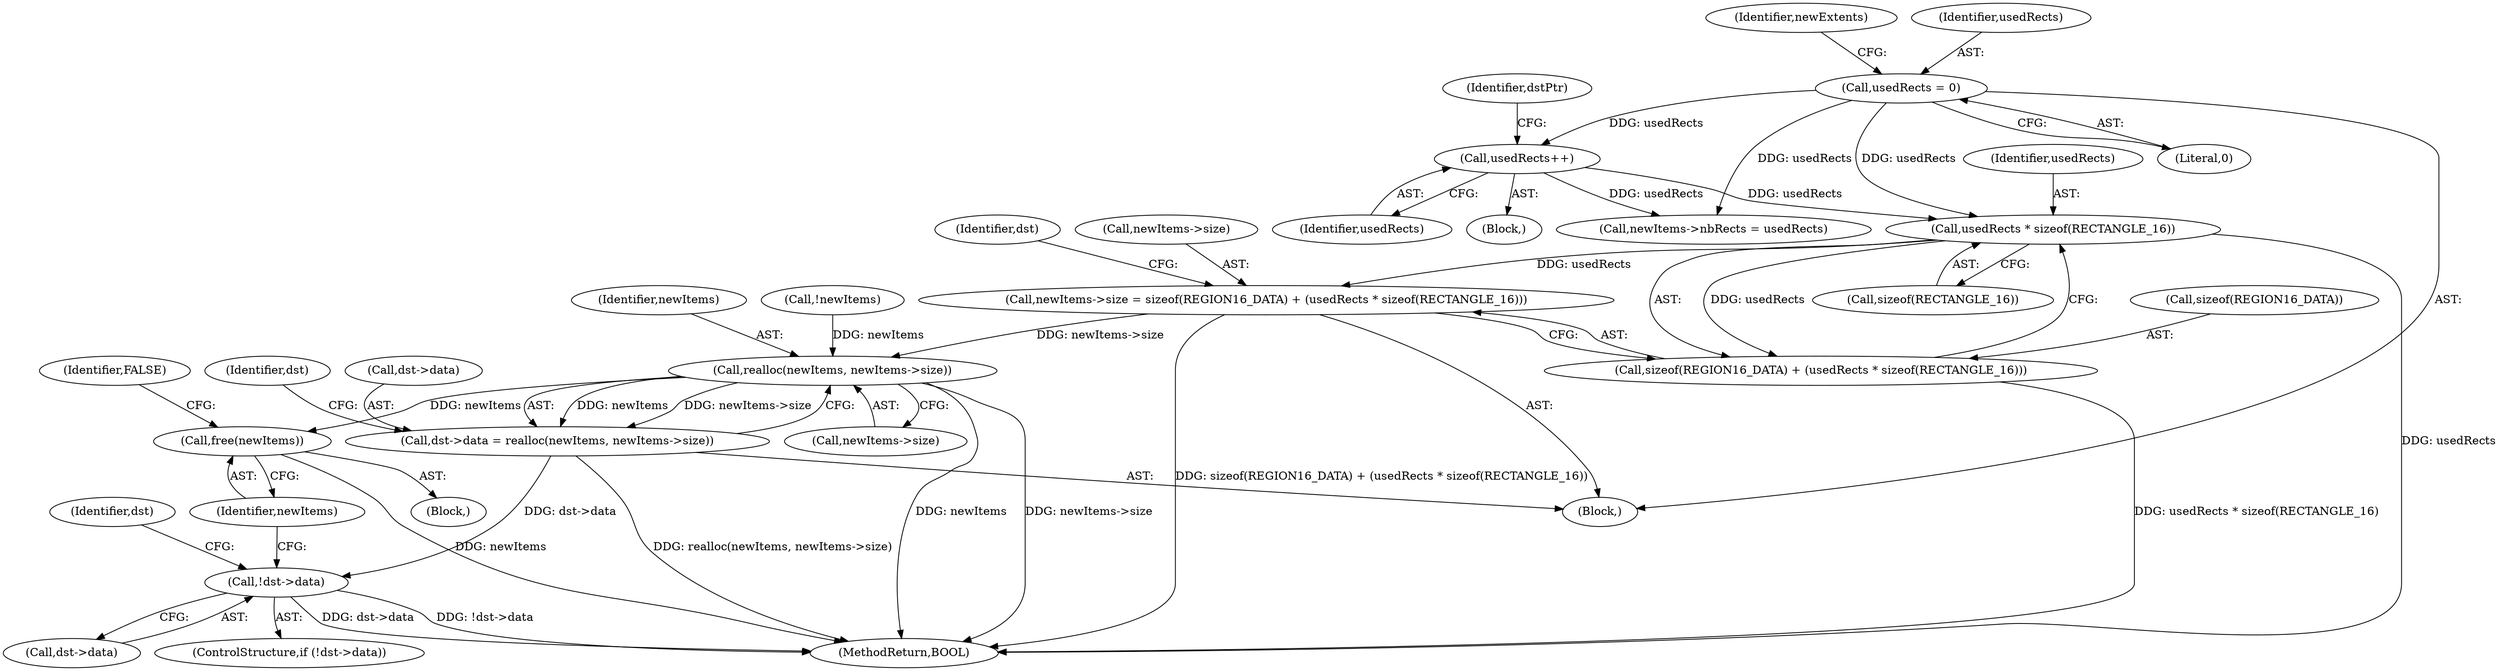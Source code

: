 digraph "0_FreeRDP_fc80ab45621bd966f70594c0b7393ec005a94007_0@API" {
"1000291" [label="(Call,usedRects * sizeof(RECTANGLE_16))"];
"1000221" [label="(Call,usedRects++)"];
"1000182" [label="(Call,usedRects = 0)"];
"1000284" [label="(Call,newItems->size = sizeof(REGION16_DATA) + (usedRects * sizeof(RECTANGLE_16)))"];
"1000318" [label="(Call,realloc(newItems, newItems->size))"];
"1000314" [label="(Call,dst->data = realloc(newItems, newItems->size))"];
"1000324" [label="(Call,!dst->data)"];
"1000329" [label="(Call,free(newItems))"];
"1000288" [label="(Call,sizeof(REGION16_DATA) + (usedRects * sizeof(RECTANGLE_16)))"];
"1000222" [label="(Identifier,usedRects)"];
"1000292" [label="(Identifier,usedRects)"];
"1000170" [label="(Call,!newItems)"];
"1000323" [label="(ControlStructure,if (!dst->data))"];
"1000326" [label="(Identifier,dst)"];
"1000187" [label="(Identifier,newExtents)"];
"1000335" [label="(Identifier,dst)"];
"1000183" [label="(Identifier,usedRects)"];
"1000291" [label="(Call,usedRects * sizeof(RECTANGLE_16))"];
"1000184" [label="(Literal,0)"];
"1000320" [label="(Call,newItems->size)"];
"1000285" [label="(Call,newItems->size)"];
"1000318" [label="(Call,realloc(newItems, newItems->size))"];
"1000221" [label="(Call,usedRects++)"];
"1000324" [label="(Call,!dst->data)"];
"1000289" [label="(Call,sizeof(REGION16_DATA))"];
"1000329" [label="(Call,free(newItems))"];
"1000315" [label="(Call,dst->data)"];
"1000341" [label="(MethodReturn,BOOL)"];
"1000300" [label="(Identifier,dst)"];
"1000330" [label="(Identifier,newItems)"];
"1000328" [label="(Block,)"];
"1000182" [label="(Call,usedRects = 0)"];
"1000325" [label="(Call,dst->data)"];
"1000106" [label="(Block,)"];
"1000288" [label="(Call,sizeof(REGION16_DATA) + (usedRects * sizeof(RECTANGLE_16)))"];
"1000224" [label="(Identifier,dstPtr)"];
"1000279" [label="(Call,newItems->nbRects = usedRects)"];
"1000319" [label="(Identifier,newItems)"];
"1000332" [label="(Identifier,FALSE)"];
"1000284" [label="(Call,newItems->size = sizeof(REGION16_DATA) + (usedRects * sizeof(RECTANGLE_16)))"];
"1000216" [label="(Block,)"];
"1000314" [label="(Call,dst->data = realloc(newItems, newItems->size))"];
"1000293" [label="(Call,sizeof(RECTANGLE_16))"];
"1000291" -> "1000288"  [label="AST: "];
"1000291" -> "1000293"  [label="CFG: "];
"1000292" -> "1000291"  [label="AST: "];
"1000293" -> "1000291"  [label="AST: "];
"1000288" -> "1000291"  [label="CFG: "];
"1000291" -> "1000341"  [label="DDG: usedRects"];
"1000291" -> "1000284"  [label="DDG: usedRects"];
"1000291" -> "1000288"  [label="DDG: usedRects"];
"1000221" -> "1000291"  [label="DDG: usedRects"];
"1000182" -> "1000291"  [label="DDG: usedRects"];
"1000221" -> "1000216"  [label="AST: "];
"1000221" -> "1000222"  [label="CFG: "];
"1000222" -> "1000221"  [label="AST: "];
"1000224" -> "1000221"  [label="CFG: "];
"1000182" -> "1000221"  [label="DDG: usedRects"];
"1000221" -> "1000279"  [label="DDG: usedRects"];
"1000182" -> "1000106"  [label="AST: "];
"1000182" -> "1000184"  [label="CFG: "];
"1000183" -> "1000182"  [label="AST: "];
"1000184" -> "1000182"  [label="AST: "];
"1000187" -> "1000182"  [label="CFG: "];
"1000182" -> "1000279"  [label="DDG: usedRects"];
"1000284" -> "1000106"  [label="AST: "];
"1000284" -> "1000288"  [label="CFG: "];
"1000285" -> "1000284"  [label="AST: "];
"1000288" -> "1000284"  [label="AST: "];
"1000300" -> "1000284"  [label="CFG: "];
"1000284" -> "1000341"  [label="DDG: sizeof(REGION16_DATA) + (usedRects * sizeof(RECTANGLE_16))"];
"1000284" -> "1000318"  [label="DDG: newItems->size"];
"1000318" -> "1000314"  [label="AST: "];
"1000318" -> "1000320"  [label="CFG: "];
"1000319" -> "1000318"  [label="AST: "];
"1000320" -> "1000318"  [label="AST: "];
"1000314" -> "1000318"  [label="CFG: "];
"1000318" -> "1000341"  [label="DDG: newItems"];
"1000318" -> "1000341"  [label="DDG: newItems->size"];
"1000318" -> "1000314"  [label="DDG: newItems"];
"1000318" -> "1000314"  [label="DDG: newItems->size"];
"1000170" -> "1000318"  [label="DDG: newItems"];
"1000318" -> "1000329"  [label="DDG: newItems"];
"1000314" -> "1000106"  [label="AST: "];
"1000315" -> "1000314"  [label="AST: "];
"1000326" -> "1000314"  [label="CFG: "];
"1000314" -> "1000341"  [label="DDG: realloc(newItems, newItems->size)"];
"1000314" -> "1000324"  [label="DDG: dst->data"];
"1000324" -> "1000323"  [label="AST: "];
"1000324" -> "1000325"  [label="CFG: "];
"1000325" -> "1000324"  [label="AST: "];
"1000330" -> "1000324"  [label="CFG: "];
"1000335" -> "1000324"  [label="CFG: "];
"1000324" -> "1000341"  [label="DDG: !dst->data"];
"1000324" -> "1000341"  [label="DDG: dst->data"];
"1000329" -> "1000328"  [label="AST: "];
"1000329" -> "1000330"  [label="CFG: "];
"1000330" -> "1000329"  [label="AST: "];
"1000332" -> "1000329"  [label="CFG: "];
"1000329" -> "1000341"  [label="DDG: newItems"];
"1000289" -> "1000288"  [label="AST: "];
"1000288" -> "1000341"  [label="DDG: usedRects * sizeof(RECTANGLE_16)"];
}

